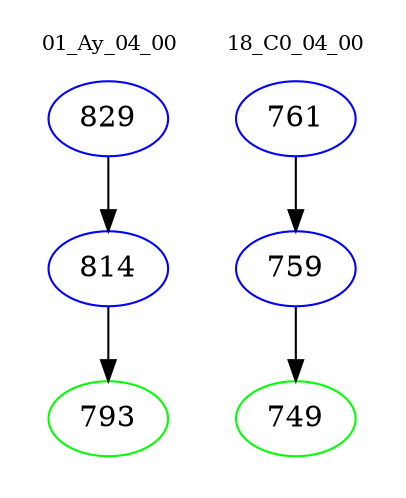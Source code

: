 digraph{
subgraph cluster_0 {
color = white
label = "01_Ay_04_00";
fontsize=10;
T0_829 [label="829", color="blue"]
T0_829 -> T0_814 [color="black"]
T0_814 [label="814", color="blue"]
T0_814 -> T0_793 [color="black"]
T0_793 [label="793", color="green"]
}
subgraph cluster_1 {
color = white
label = "18_C0_04_00";
fontsize=10;
T1_761 [label="761", color="blue"]
T1_761 -> T1_759 [color="black"]
T1_759 [label="759", color="blue"]
T1_759 -> T1_749 [color="black"]
T1_749 [label="749", color="green"]
}
}

